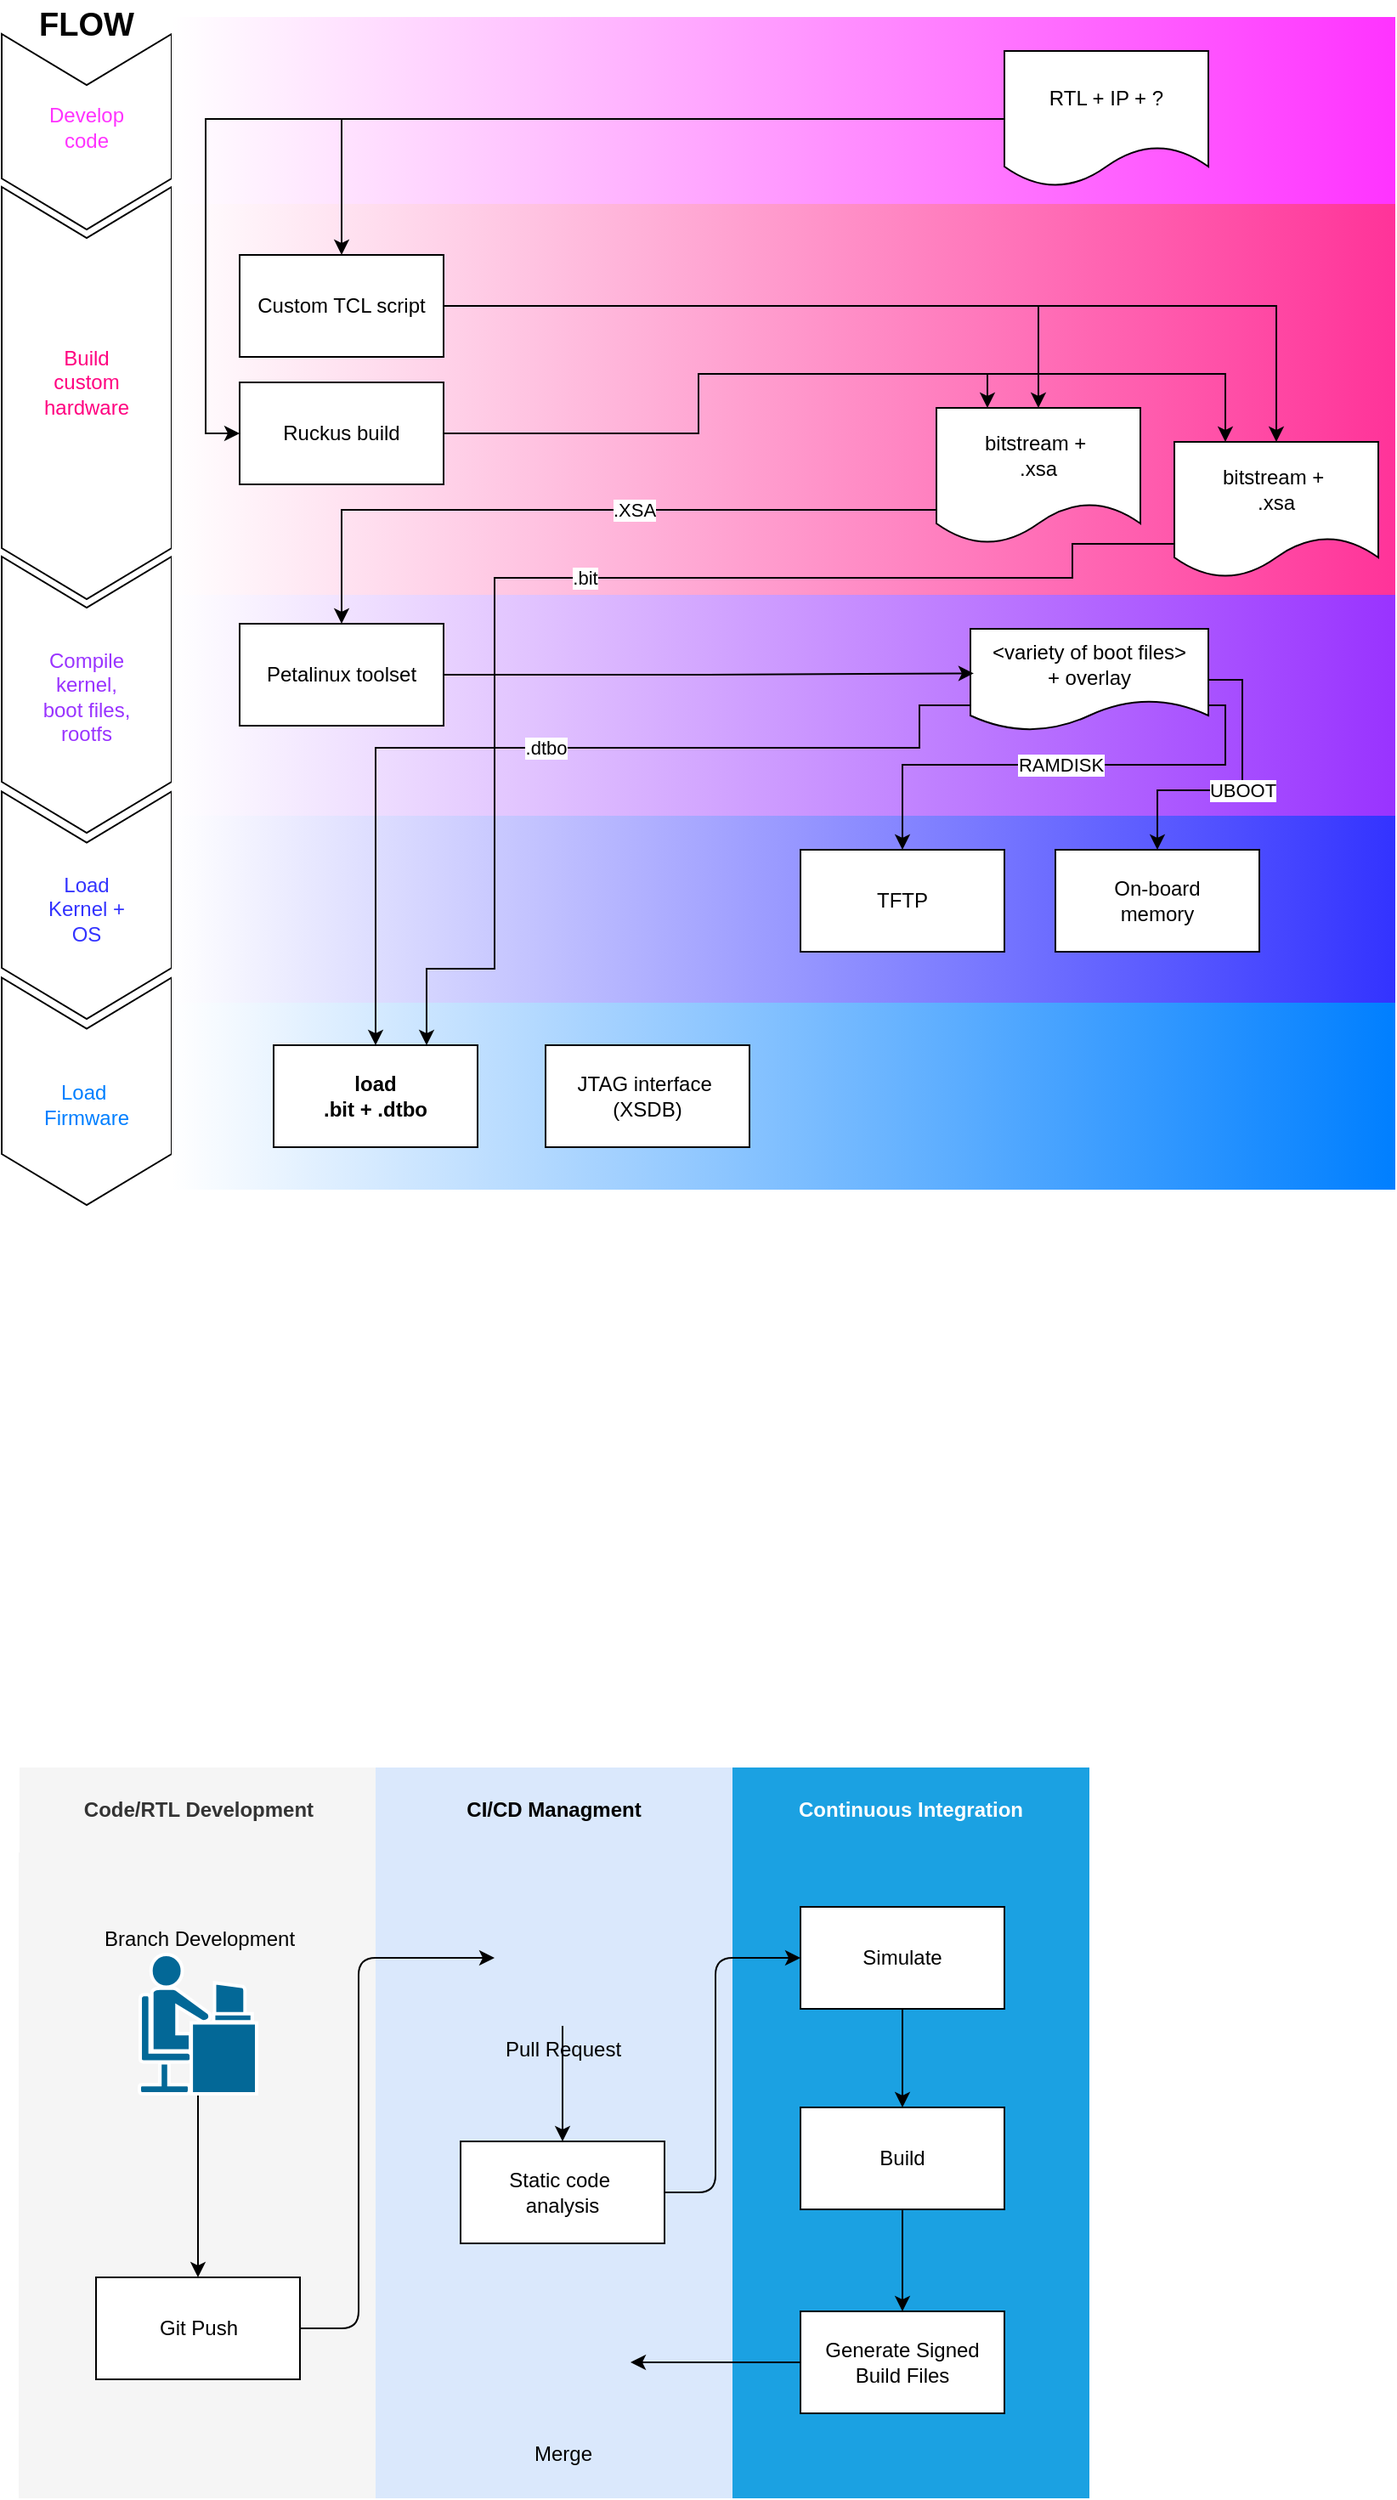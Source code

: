 <mxfile version="24.8.2">
  <diagram name="Page-1" id="jkTnrf1hcXUYRnUcnkUI">
    <mxGraphModel dx="1434" dy="710" grid="1" gridSize="10" guides="1" tooltips="1" connect="1" arrows="1" fold="1" page="1" pageScale="1" pageWidth="850" pageHeight="1100" math="0" shadow="0">
      <root>
        <mxCell id="0" />
        <mxCell id="1" parent="0" />
        <mxCell id="wwevCz0hIXom0JgIHtUH-12" value="" style="rounded=0;whiteSpace=wrap;html=1;fillColor=#1ba1e2;strokeColor=none;fontColor=#ffffff;" vertex="1" parent="1">
          <mxGeometry x="440" y="1160" width="210" height="380" as="geometry" />
        </mxCell>
        <mxCell id="wwevCz0hIXom0JgIHtUH-11" value="" style="rounded=0;whiteSpace=wrap;html=1;fillColor=#f5f5f5;strokeColor=none;fontColor=#333333;" vertex="1" parent="1">
          <mxGeometry x="20" y="1160" width="210" height="380" as="geometry" />
        </mxCell>
        <mxCell id="wwevCz0hIXom0JgIHtUH-10" value="" style="rounded=0;whiteSpace=wrap;html=1;fillColor=#dae8fc;strokeColor=none;labelBackgroundColor=none;" vertex="1" parent="1">
          <mxGeometry x="230" y="1160" width="210" height="380" as="geometry" />
        </mxCell>
        <mxCell id="O5JY3oBckZdId0-_beoQ-19" value="" style="html=1;shadow=0;dashed=0;align=center;verticalAlign=middle;shape=mxgraph.arrows2.arrow;dy=0;dx=30;notch=30;rotation=90;" parent="1" vertex="1">
          <mxGeometry x="-6.87" y="662.13" width="133.75" height="100" as="geometry" />
        </mxCell>
        <mxCell id="O5JY3oBckZdId0-_beoQ-18" value="" style="html=1;shadow=0;dashed=0;align=center;verticalAlign=middle;shape=mxgraph.arrows2.arrow;dy=0;dx=30;notch=30;rotation=90;" parent="1" vertex="1">
          <mxGeometry x="-6.87" y="552.63" width="133.75" height="100" as="geometry" />
        </mxCell>
        <mxCell id="O5JY3oBckZdId0-_beoQ-17" value="" style="html=1;shadow=0;dashed=0;align=center;verticalAlign=middle;shape=mxgraph.arrows2.arrow;dy=0;dx=30;notch=30;rotation=90;" parent="1" vertex="1">
          <mxGeometry x="-21.25" y="428.75" width="162.5" height="100" as="geometry" />
        </mxCell>
        <mxCell id="O5JY3oBckZdId0-_beoQ-16" value="" style="html=1;shadow=0;dashed=0;align=center;verticalAlign=middle;shape=mxgraph.arrows2.arrow;dy=0;dx=30;notch=30;rotation=90;" parent="1" vertex="1">
          <mxGeometry x="-61.25" y="251.25" width="242.5" height="100" as="geometry" />
        </mxCell>
        <mxCell id="O5JY3oBckZdId0-_beoQ-15" value="" style="html=1;shadow=0;dashed=0;align=center;verticalAlign=middle;shape=mxgraph.arrows2.arrow;dy=0;dx=30;notch=30;rotation=90;" parent="1" vertex="1">
          <mxGeometry x="2.5" y="97.5" width="115" height="100" as="geometry" />
        </mxCell>
        <mxCell id="O5JY3oBckZdId0-_beoQ-9" value="" style="rounded=0;whiteSpace=wrap;html=1;gradientColor=#007FFF;gradientDirection=east;fillColor=#FFFFFF;strokeColor=none;" parent="1" vertex="1">
          <mxGeometry x="110" y="660" width="720" height="110" as="geometry" />
        </mxCell>
        <mxCell id="O5JY3oBckZdId0-_beoQ-8" value="" style="rounded=0;whiteSpace=wrap;html=1;gradientColor=#3333FF;gradientDirection=east;fillColor=#FFFFFF;strokeColor=none;" parent="1" vertex="1">
          <mxGeometry x="110" y="550" width="720" height="110" as="geometry" />
        </mxCell>
        <mxCell id="O5JY3oBckZdId0-_beoQ-7" value="" style="rounded=0;whiteSpace=wrap;html=1;gradientColor=#9933FF;gradientDirection=east;fillColor=#FFFFFF;strokeColor=none;" parent="1" vertex="1">
          <mxGeometry x="110" y="420" width="720" height="130" as="geometry" />
        </mxCell>
        <mxCell id="O5JY3oBckZdId0-_beoQ-6" value="" style="rounded=0;whiteSpace=wrap;html=1;gradientColor=#FF3399;gradientDirection=east;fillColor=#FFFFFF;strokeColor=none;" parent="1" vertex="1">
          <mxGeometry x="110" y="190" width="720" height="230" as="geometry" />
        </mxCell>
        <mxCell id="O5JY3oBckZdId0-_beoQ-5" value="" style="rounded=0;whiteSpace=wrap;html=1;gradientColor=#FF33FF;gradientDirection=east;fillColor=#FFFFFF;strokeColor=none;" parent="1" vertex="1">
          <mxGeometry x="110" y="80" width="720" height="110" as="geometry" />
        </mxCell>
        <mxCell id="eC0FLrHpZ54EoirQ7ySq-4" style="edgeStyle=orthogonalEdgeStyle;rounded=0;orthogonalLoop=1;jettySize=auto;html=1;exitX=1;exitY=0.5;exitDx=0;exitDy=0;entryX=0.25;entryY=0;entryDx=0;entryDy=0;" parent="1" source="eC0FLrHpZ54EoirQ7ySq-1" target="eC0FLrHpZ54EoirQ7ySq-3" edge="1">
          <mxGeometry relative="1" as="geometry">
            <Array as="points">
              <mxPoint x="420" y="325" />
              <mxPoint x="420" y="290" />
              <mxPoint x="590" y="290" />
            </Array>
          </mxGeometry>
        </mxCell>
        <mxCell id="eC0FLrHpZ54EoirQ7ySq-1" value="Ruckus build" style="rounded=0;whiteSpace=wrap;html=1;" parent="1" vertex="1">
          <mxGeometry x="150" y="295" width="120" height="60" as="geometry" />
        </mxCell>
        <mxCell id="eC0FLrHpZ54EoirQ7ySq-5" style="edgeStyle=orthogonalEdgeStyle;rounded=0;orthogonalLoop=1;jettySize=auto;html=1;exitX=1;exitY=0.5;exitDx=0;exitDy=0;entryX=0.5;entryY=0;entryDx=0;entryDy=0;" parent="1" source="eC0FLrHpZ54EoirQ7ySq-2" target="eC0FLrHpZ54EoirQ7ySq-3" edge="1">
          <mxGeometry relative="1" as="geometry">
            <mxPoint x="670.0" y="280" as="targetPoint" />
            <mxPoint x="220" y="250" as="sourcePoint" />
          </mxGeometry>
        </mxCell>
        <mxCell id="eC0FLrHpZ54EoirQ7ySq-2" value="Custom TCL script" style="rounded=0;whiteSpace=wrap;html=1;" parent="1" vertex="1">
          <mxGeometry x="150" y="220" width="120" height="60" as="geometry" />
        </mxCell>
        <mxCell id="eC0FLrHpZ54EoirQ7ySq-21" value=".XSA" style="edgeStyle=orthogonalEdgeStyle;rounded=0;orthogonalLoop=1;jettySize=auto;html=1;exitX=0;exitY=0.5;exitDx=0;exitDy=0;entryX=0.5;entryY=0;entryDx=0;entryDy=0;" parent="1" source="eC0FLrHpZ54EoirQ7ySq-3" target="eC0FLrHpZ54EoirQ7ySq-18" edge="1">
          <mxGeometry relative="1" as="geometry">
            <Array as="points">
              <mxPoint x="580" y="350" />
              <mxPoint x="580" y="370" />
              <mxPoint x="210" y="370" />
            </Array>
          </mxGeometry>
        </mxCell>
        <mxCell id="eC0FLrHpZ54EoirQ7ySq-23" value=".bit" style="edgeStyle=orthogonalEdgeStyle;rounded=0;orthogonalLoop=1;jettySize=auto;html=1;entryX=0.75;entryY=0;entryDx=0;entryDy=0;exitX=0;exitY=0.75;exitDx=0;exitDy=0;" parent="1" source="O5JY3oBckZdId0-_beoQ-1" target="eC0FLrHpZ54EoirQ7ySq-7" edge="1">
          <mxGeometry relative="1" as="geometry">
            <Array as="points">
              <mxPoint x="640" y="390" />
              <mxPoint x="640" y="410" />
              <mxPoint x="300" y="410" />
              <mxPoint x="300" y="640" />
              <mxPoint x="260" y="640" />
            </Array>
            <mxPoint x="500" y="360" as="sourcePoint" />
          </mxGeometry>
        </mxCell>
        <mxCell id="eC0FLrHpZ54EoirQ7ySq-3" value="bitstream +&amp;nbsp;&lt;br&gt;.xsa" style="shape=document;whiteSpace=wrap;html=1;boundedLbl=1;" parent="1" vertex="1">
          <mxGeometry x="560" y="310" width="120" height="80" as="geometry" />
        </mxCell>
        <mxCell id="eC0FLrHpZ54EoirQ7ySq-7" value="load &lt;br&gt;.bit + .dtbo" style="rounded=0;whiteSpace=wrap;html=1;fontStyle=1" parent="1" vertex="1">
          <mxGeometry x="170" y="685" width="120" height="60" as="geometry" />
        </mxCell>
        <mxCell id="eC0FLrHpZ54EoirQ7ySq-8" value="TFTP" style="rounded=0;whiteSpace=wrap;html=1;" parent="1" vertex="1">
          <mxGeometry x="480" y="570" width="120" height="60" as="geometry" />
        </mxCell>
        <mxCell id="eC0FLrHpZ54EoirQ7ySq-11" value="On-board&lt;br&gt;memory" style="rounded=0;whiteSpace=wrap;html=1;" parent="1" vertex="1">
          <mxGeometry x="630" y="570" width="120" height="60" as="geometry" />
        </mxCell>
        <mxCell id="eC0FLrHpZ54EoirQ7ySq-12" value="Build custom&lt;div&gt;hardware&lt;/div&gt;" style="text;html=1;align=center;verticalAlign=middle;whiteSpace=wrap;rounded=0;fontColor=#FF0080;" parent="1" vertex="1">
          <mxGeometry x="30.01" y="270" width="60" height="50" as="geometry" />
        </mxCell>
        <mxCell id="eC0FLrHpZ54EoirQ7ySq-13" value="Load Kernel + OS" style="text;html=1;align=center;verticalAlign=middle;whiteSpace=wrap;rounded=0;fontColor=#3333FF;" parent="1" vertex="1">
          <mxGeometry x="30.01" y="580" width="60" height="50" as="geometry" />
        </mxCell>
        <mxCell id="eC0FLrHpZ54EoirQ7ySq-14" value="Compile&lt;br&gt;kernel, boot files, rootfs" style="text;html=1;align=center;verticalAlign=middle;whiteSpace=wrap;rounded=0;fontColor=#9933FF;" parent="1" vertex="1">
          <mxGeometry x="30" y="450" width="60" height="60" as="geometry" />
        </mxCell>
        <mxCell id="eC0FLrHpZ54EoirQ7ySq-15" value="Load&amp;nbsp;&lt;br&gt;Firmware" style="text;html=1;align=center;verticalAlign=middle;whiteSpace=wrap;rounded=0;fontColor=#007FFF;" parent="1" vertex="1">
          <mxGeometry x="30.01" y="695" width="60" height="50" as="geometry" />
        </mxCell>
        <mxCell id="eC0FLrHpZ54EoirQ7ySq-17" value="JTAG interface&amp;nbsp;&lt;br&gt;(XSDB)" style="rounded=0;whiteSpace=wrap;html=1;" parent="1" vertex="1">
          <mxGeometry x="330" y="685" width="120" height="60" as="geometry" />
        </mxCell>
        <mxCell id="eC0FLrHpZ54EoirQ7ySq-18" value="Petalinux toolset" style="rounded=0;whiteSpace=wrap;html=1;" parent="1" vertex="1">
          <mxGeometry x="150" y="437" width="120" height="60" as="geometry" />
        </mxCell>
        <mxCell id="eC0FLrHpZ54EoirQ7ySq-22" value=".dtbo" style="edgeStyle=orthogonalEdgeStyle;rounded=0;orthogonalLoop=1;jettySize=auto;html=1;exitX=0;exitY=0.75;exitDx=0;exitDy=0;" parent="1" source="eC0FLrHpZ54EoirQ7ySq-19" target="eC0FLrHpZ54EoirQ7ySq-7" edge="1">
          <mxGeometry relative="1" as="geometry">
            <Array as="points">
              <mxPoint x="550" y="485" />
              <mxPoint x="550" y="510" />
              <mxPoint x="230" y="510" />
            </Array>
          </mxGeometry>
        </mxCell>
        <mxCell id="eC0FLrHpZ54EoirQ7ySq-24" value="UBOOT" style="edgeStyle=orthogonalEdgeStyle;rounded=0;orthogonalLoop=1;jettySize=auto;html=1;exitX=1;exitY=0.5;exitDx=0;exitDy=0;entryX=0.5;entryY=0;entryDx=0;entryDy=0;" parent="1" source="eC0FLrHpZ54EoirQ7ySq-19" target="eC0FLrHpZ54EoirQ7ySq-11" edge="1">
          <mxGeometry relative="1" as="geometry" />
        </mxCell>
        <mxCell id="eC0FLrHpZ54EoirQ7ySq-25" value="RAMDISK" style="edgeStyle=orthogonalEdgeStyle;rounded=0;orthogonalLoop=1;jettySize=auto;html=1;exitX=1;exitY=0.75;exitDx=0;exitDy=0;" parent="1" source="eC0FLrHpZ54EoirQ7ySq-19" target="eC0FLrHpZ54EoirQ7ySq-8" edge="1">
          <mxGeometry x="-0.001" relative="1" as="geometry">
            <Array as="points">
              <mxPoint x="730" y="485" />
              <mxPoint x="730" y="520" />
              <mxPoint x="540" y="520" />
            </Array>
            <mxPoint as="offset" />
          </mxGeometry>
        </mxCell>
        <mxCell id="eC0FLrHpZ54EoirQ7ySq-19" value="&amp;lt;variety of boot files&amp;gt;&lt;br&gt;+ overlay" style="shape=document;whiteSpace=wrap;html=1;boundedLbl=1;" parent="1" vertex="1">
          <mxGeometry x="580" y="440" width="140" height="60" as="geometry" />
        </mxCell>
        <mxCell id="eC0FLrHpZ54EoirQ7ySq-20" style="edgeStyle=orthogonalEdgeStyle;rounded=0;orthogonalLoop=1;jettySize=auto;html=1;exitX=1;exitY=0.5;exitDx=0;exitDy=0;entryX=0.014;entryY=0.437;entryDx=0;entryDy=0;entryPerimeter=0;" parent="1" source="eC0FLrHpZ54EoirQ7ySq-18" target="eC0FLrHpZ54EoirQ7ySq-19" edge="1">
          <mxGeometry relative="1" as="geometry" />
        </mxCell>
        <mxCell id="eC0FLrHpZ54EoirQ7ySq-27" style="edgeStyle=orthogonalEdgeStyle;rounded=0;orthogonalLoop=1;jettySize=auto;html=1;exitX=0;exitY=0.5;exitDx=0;exitDy=0;entryX=0.5;entryY=0;entryDx=0;entryDy=0;" parent="1" source="eC0FLrHpZ54EoirQ7ySq-26" target="eC0FLrHpZ54EoirQ7ySq-2" edge="1">
          <mxGeometry relative="1" as="geometry" />
        </mxCell>
        <mxCell id="8PRklOMKlTVBx4SeegPn-1" style="edgeStyle=orthogonalEdgeStyle;rounded=0;orthogonalLoop=1;jettySize=auto;html=1;exitX=0;exitY=0.5;exitDx=0;exitDy=0;entryX=0;entryY=0.5;entryDx=0;entryDy=0;" parent="1" source="eC0FLrHpZ54EoirQ7ySq-26" target="eC0FLrHpZ54EoirQ7ySq-1" edge="1">
          <mxGeometry relative="1" as="geometry" />
        </mxCell>
        <mxCell id="eC0FLrHpZ54EoirQ7ySq-26" value="RTL + IP + ?" style="shape=document;whiteSpace=wrap;html=1;boundedLbl=1;" parent="1" vertex="1">
          <mxGeometry x="600" y="100" width="120" height="80" as="geometry" />
        </mxCell>
        <mxCell id="eC0FLrHpZ54EoirQ7ySq-28" value="Develop code" style="text;html=1;align=center;verticalAlign=middle;whiteSpace=wrap;rounded=0;fontColor=#FF33FF;" parent="1" vertex="1">
          <mxGeometry x="30" y="130" width="60" height="30" as="geometry" />
        </mxCell>
        <mxCell id="O5JY3oBckZdId0-_beoQ-1" value="bitstream +&amp;nbsp;&lt;br&gt;.xsa" style="shape=document;whiteSpace=wrap;html=1;boundedLbl=1;" parent="1" vertex="1">
          <mxGeometry x="700" y="330" width="120" height="80" as="geometry" />
        </mxCell>
        <mxCell id="O5JY3oBckZdId0-_beoQ-2" style="edgeStyle=orthogonalEdgeStyle;rounded=0;orthogonalLoop=1;jettySize=auto;html=1;exitX=1;exitY=0.5;exitDx=0;exitDy=0;" parent="1" source="eC0FLrHpZ54EoirQ7ySq-2" target="O5JY3oBckZdId0-_beoQ-1" edge="1">
          <mxGeometry relative="1" as="geometry">
            <mxPoint x="630" y="320" as="targetPoint" />
            <mxPoint x="280" y="260" as="sourcePoint" />
          </mxGeometry>
        </mxCell>
        <mxCell id="O5JY3oBckZdId0-_beoQ-3" style="edgeStyle=orthogonalEdgeStyle;rounded=0;orthogonalLoop=1;jettySize=auto;html=1;exitX=1;exitY=0.5;exitDx=0;exitDy=0;entryX=0.25;entryY=0;entryDx=0;entryDy=0;" parent="1" source="eC0FLrHpZ54EoirQ7ySq-1" target="O5JY3oBckZdId0-_beoQ-1" edge="1">
          <mxGeometry relative="1" as="geometry">
            <mxPoint x="280" y="335" as="sourcePoint" />
            <mxPoint x="600" y="320" as="targetPoint" />
            <Array as="points">
              <mxPoint x="420" y="325" />
              <mxPoint x="420" y="290" />
              <mxPoint x="730" y="290" />
            </Array>
          </mxGeometry>
        </mxCell>
        <mxCell id="O5JY3oBckZdId0-_beoQ-4" value="&lt;b&gt;&lt;font style=&quot;font-size: 19px;&quot;&gt;FLOW&lt;/font&gt;&lt;/b&gt;" style="text;html=1;align=center;verticalAlign=middle;whiteSpace=wrap;rounded=0;" parent="1" vertex="1">
          <mxGeometry x="30.01" y="70" width="60" height="30" as="geometry" />
        </mxCell>
        <mxCell id="wwevCz0hIXom0JgIHtUH-17" style="edgeStyle=orthogonalEdgeStyle;rounded=0;orthogonalLoop=1;jettySize=auto;html=1;exitX=0.5;exitY=1;exitDx=0;exitDy=0;exitPerimeter=0;" edge="1" parent="1" source="wwevCz0hIXom0JgIHtUH-1" target="wwevCz0hIXom0JgIHtUH-4">
          <mxGeometry relative="1" as="geometry" />
        </mxCell>
        <mxCell id="wwevCz0hIXom0JgIHtUH-1" value="Branch Development" style="shape=mxgraph.cisco.people.androgenous_person;html=1;pointerEvents=1;dashed=0;fillColor=#036897;strokeColor=#ffffff;strokeWidth=2;verticalLabelPosition=top;verticalAlign=bottom;align=center;outlineConnect=0;labelPosition=center;" vertex="1" parent="1">
          <mxGeometry x="91" y="1220" width="69" height="82" as="geometry" />
        </mxCell>
        <mxCell id="wwevCz0hIXom0JgIHtUH-18" style="edgeStyle=orthogonalEdgeStyle;rounded=1;orthogonalLoop=1;jettySize=auto;html=1;exitX=1;exitY=0.5;exitDx=0;exitDy=0;entryX=0;entryY=0.5;entryDx=0;entryDy=0;curved=0;" edge="1" parent="1" source="wwevCz0hIXom0JgIHtUH-4" target="wwevCz0hIXom0JgIHtUH-5">
          <mxGeometry relative="1" as="geometry">
            <Array as="points">
              <mxPoint x="220" y="1440" />
              <mxPoint x="220" y="1222" />
            </Array>
          </mxGeometry>
        </mxCell>
        <mxCell id="wwevCz0hIXom0JgIHtUH-4" value="Git Push" style="rounded=0;whiteSpace=wrap;html=1;" vertex="1" parent="1">
          <mxGeometry x="65.5" y="1410" width="120" height="60" as="geometry" />
        </mxCell>
        <mxCell id="wwevCz0hIXom0JgIHtUH-23" style="edgeStyle=orthogonalEdgeStyle;rounded=0;orthogonalLoop=1;jettySize=auto;html=1;exitX=0.5;exitY=1;exitDx=0;exitDy=0;entryX=0.5;entryY=0;entryDx=0;entryDy=0;" edge="1" parent="1" source="wwevCz0hIXom0JgIHtUH-5" target="wwevCz0hIXom0JgIHtUH-6">
          <mxGeometry relative="1" as="geometry" />
        </mxCell>
        <mxCell id="wwevCz0hIXom0JgIHtUH-5" value="Pull Request" style="shape=image;html=1;verticalAlign=top;verticalLabelPosition=bottom;labelBackgroundColor=none;imageAspect=0;aspect=fixed;image=https://cdn1.iconfinder.com/data/icons/ionicons-sharp-vol-1/512/git-pull-request-sharp-128.png" vertex="1" parent="1">
          <mxGeometry x="300" y="1182" width="80" height="80" as="geometry" />
        </mxCell>
        <mxCell id="wwevCz0hIXom0JgIHtUH-20" style="edgeStyle=orthogonalEdgeStyle;rounded=1;orthogonalLoop=1;jettySize=auto;html=1;exitX=1;exitY=0.5;exitDx=0;exitDy=0;curved=0;entryX=0;entryY=0.5;entryDx=0;entryDy=0;" edge="1" parent="1" source="wwevCz0hIXom0JgIHtUH-6" target="wwevCz0hIXom0JgIHtUH-7">
          <mxGeometry relative="1" as="geometry">
            <Array as="points">
              <mxPoint x="430" y="1360" />
              <mxPoint x="430" y="1222" />
            </Array>
          </mxGeometry>
        </mxCell>
        <mxCell id="wwevCz0hIXom0JgIHtUH-6" value="Static code&amp;nbsp;&lt;br&gt;analysis" style="rounded=0;whiteSpace=wrap;html=1;" vertex="1" parent="1">
          <mxGeometry x="280" y="1330" width="120" height="60" as="geometry" />
        </mxCell>
        <mxCell id="wwevCz0hIXom0JgIHtUH-21" style="edgeStyle=orthogonalEdgeStyle;rounded=0;orthogonalLoop=1;jettySize=auto;html=1;exitX=0.5;exitY=1;exitDx=0;exitDy=0;entryX=0.5;entryY=0;entryDx=0;entryDy=0;" edge="1" parent="1" source="wwevCz0hIXom0JgIHtUH-7" target="wwevCz0hIXom0JgIHtUH-8">
          <mxGeometry relative="1" as="geometry" />
        </mxCell>
        <mxCell id="wwevCz0hIXom0JgIHtUH-7" value="Simulate" style="rounded=0;whiteSpace=wrap;html=1;" vertex="1" parent="1">
          <mxGeometry x="480" y="1192" width="120" height="60" as="geometry" />
        </mxCell>
        <mxCell id="wwevCz0hIXom0JgIHtUH-22" style="edgeStyle=orthogonalEdgeStyle;rounded=0;orthogonalLoop=1;jettySize=auto;html=1;exitX=0.5;exitY=1;exitDx=0;exitDy=0;entryX=0.5;entryY=0;entryDx=0;entryDy=0;" edge="1" parent="1" source="wwevCz0hIXom0JgIHtUH-8" target="wwevCz0hIXom0JgIHtUH-9">
          <mxGeometry relative="1" as="geometry" />
        </mxCell>
        <mxCell id="wwevCz0hIXom0JgIHtUH-8" value="Build" style="rounded=0;whiteSpace=wrap;html=1;" vertex="1" parent="1">
          <mxGeometry x="480" y="1310" width="120" height="60" as="geometry" />
        </mxCell>
        <mxCell id="wwevCz0hIXom0JgIHtUH-24" style="edgeStyle=orthogonalEdgeStyle;rounded=0;orthogonalLoop=1;jettySize=auto;html=1;exitX=0;exitY=0.5;exitDx=0;exitDy=0;" edge="1" parent="1" source="wwevCz0hIXom0JgIHtUH-9" target="wwevCz0hIXom0JgIHtUH-13">
          <mxGeometry relative="1" as="geometry" />
        </mxCell>
        <mxCell id="wwevCz0hIXom0JgIHtUH-9" value="Generate Signed&lt;br&gt;Build Files" style="rounded=0;whiteSpace=wrap;html=1;" vertex="1" parent="1">
          <mxGeometry x="480" y="1430" width="120" height="60" as="geometry" />
        </mxCell>
        <mxCell id="wwevCz0hIXom0JgIHtUH-13" value="Merge" style="shape=image;html=1;verticalAlign=top;verticalLabelPosition=bottom;labelBackgroundColor=none;imageAspect=0;aspect=fixed;image=https://cdn0.iconfinder.com/data/icons/phosphor-regular-vol-3/256/git-merge-128.png" vertex="1" parent="1">
          <mxGeometry x="300" y="1420" width="80" height="80" as="geometry" />
        </mxCell>
        <mxCell id="wwevCz0hIXom0JgIHtUH-26" value="&lt;b&gt;Code/RTL Development&lt;/b&gt;" style="rounded=0;whiteSpace=wrap;html=1;fillColor=#f5f5f5;strokeColor=none;fontColor=#333333;" vertex="1" parent="1">
          <mxGeometry x="20.5" y="1110" width="210" height="50" as="geometry" />
        </mxCell>
        <mxCell id="wwevCz0hIXom0JgIHtUH-27" value="&lt;b&gt;CI/CD Managment&lt;/b&gt;" style="rounded=0;whiteSpace=wrap;html=1;fillColor=#dae8fc;strokeColor=none;" vertex="1" parent="1">
          <mxGeometry x="230" y="1110" width="210" height="50" as="geometry" />
        </mxCell>
        <mxCell id="wwevCz0hIXom0JgIHtUH-28" value="&lt;b&gt;Continuous Integration&lt;/b&gt;" style="rounded=0;whiteSpace=wrap;html=1;fillColor=#1ba1e2;strokeColor=none;fontColor=#ffffff;" vertex="1" parent="1">
          <mxGeometry x="440" y="1110" width="210" height="50" as="geometry" />
        </mxCell>
      </root>
    </mxGraphModel>
  </diagram>
</mxfile>
